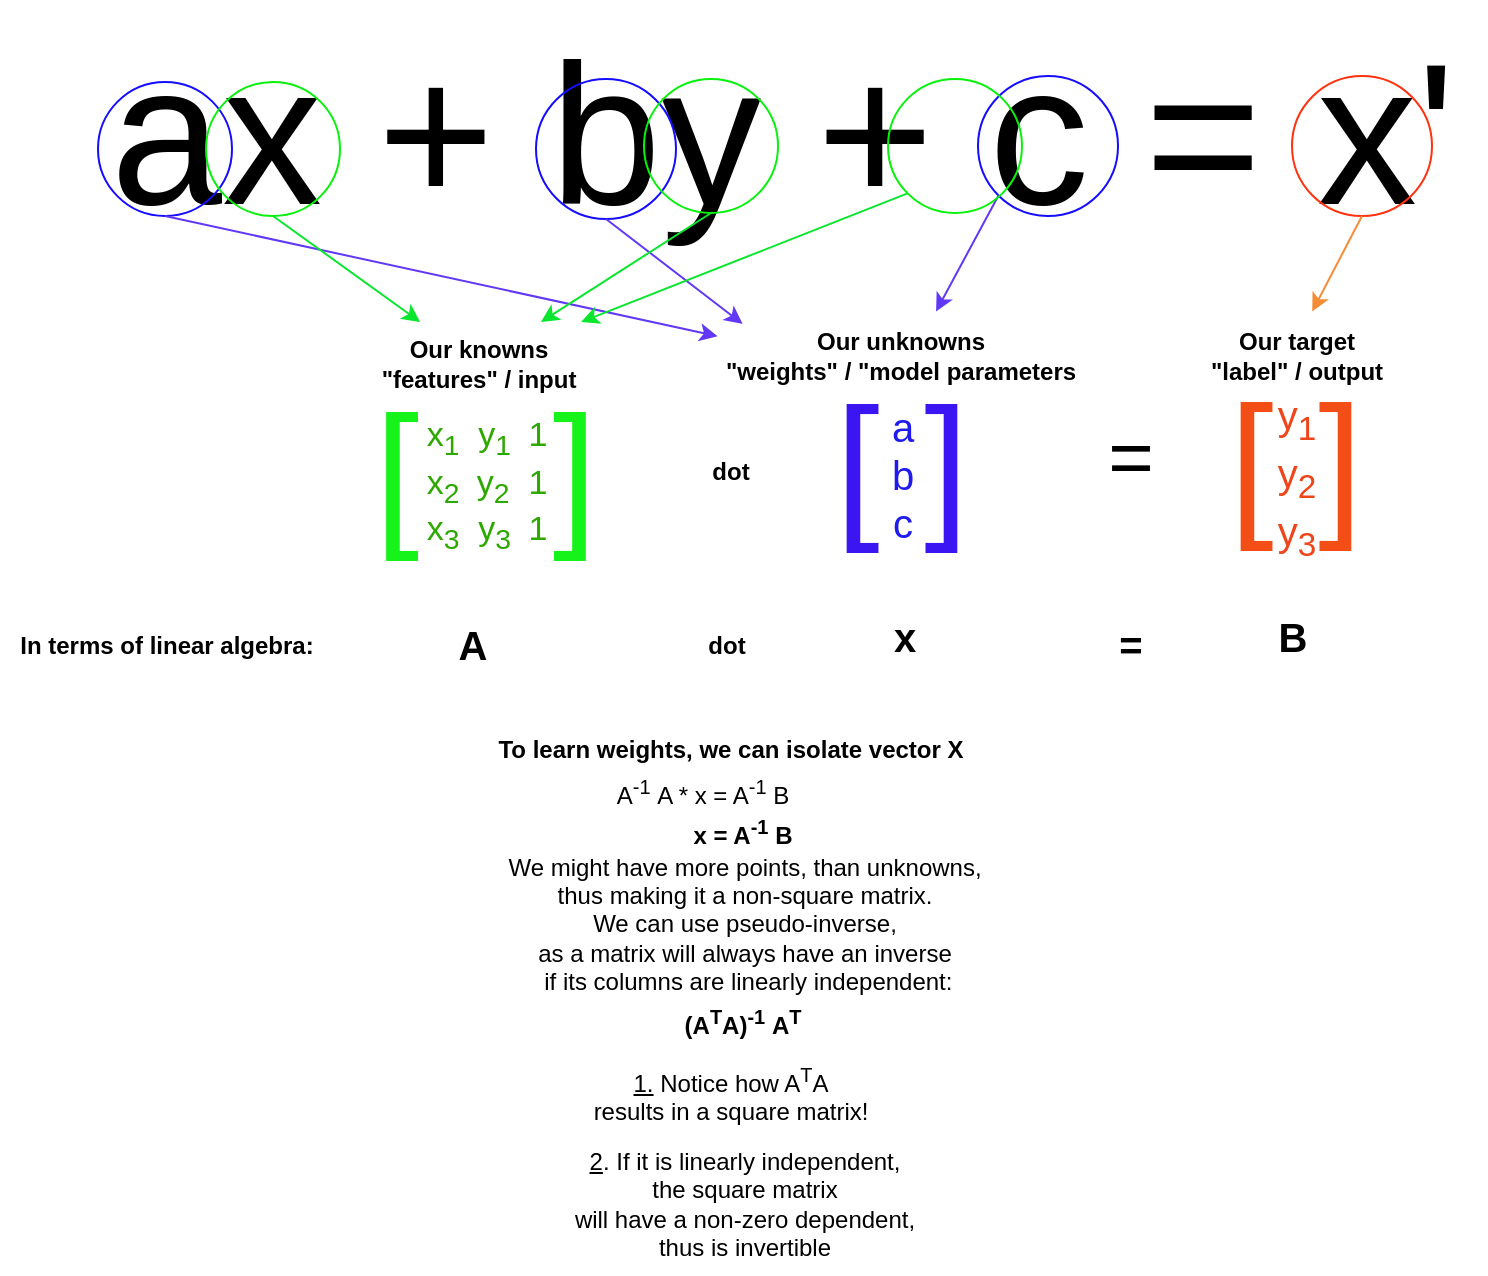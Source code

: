 <mxfile version="23.1.4" type="device">
  <diagram name="Page-1" id="A6gHz7y4pl0UzIe4a-nL">
    <mxGraphModel dx="1235" dy="624" grid="0" gridSize="10" guides="1" tooltips="1" connect="1" arrows="1" fold="1" page="1" pageScale="1" pageWidth="827" pageHeight="1169" math="0" shadow="0">
      <root>
        <mxCell id="0" />
        <mxCell id="1" parent="0" />
        <mxCell id="99eHCPfKFET1jwEx7BNB-6" value="&lt;font style=&quot;font-size: 100px;&quot;&gt;ax + by + c = x&#39;&lt;/font&gt;" style="text;html=1;align=center;verticalAlign=middle;resizable=0;points=[];autosize=1;strokeColor=none;fillColor=none;" vertex="1" parent="1">
          <mxGeometry x="76" y="55" width="690" height="132" as="geometry" />
        </mxCell>
        <mxCell id="99eHCPfKFET1jwEx7BNB-3" value="" style="ellipse;whiteSpace=wrap;html=1;aspect=fixed;fillColor=none;strokeColor=#150DFF;" vertex="1" parent="1">
          <mxGeometry x="79" y="96" width="67" height="67" as="geometry" />
        </mxCell>
        <mxCell id="99eHCPfKFET1jwEx7BNB-7" value="" style="ellipse;whiteSpace=wrap;html=1;aspect=fixed;fillColor=none;strokeColor=#150DFF;" vertex="1" parent="1">
          <mxGeometry x="298" y="94.5" width="70" height="70" as="geometry" />
        </mxCell>
        <mxCell id="99eHCPfKFET1jwEx7BNB-8" value="" style="ellipse;whiteSpace=wrap;html=1;aspect=fixed;fillColor=none;strokeColor=#150DFF;" vertex="1" parent="1">
          <mxGeometry x="519" y="93" width="70" height="70" as="geometry" />
        </mxCell>
        <mxCell id="99eHCPfKFET1jwEx7BNB-9" value="&lt;font color=&quot;#3b16f3&quot; style=&quot;font-size: 80px;&quot;&gt;[ ]&lt;/font&gt;" style="text;html=1;align=center;verticalAlign=middle;whiteSpace=wrap;rounded=0;" vertex="1" parent="1">
          <mxGeometry x="386" y="272" width="190" height="30" as="geometry" />
        </mxCell>
        <mxCell id="99eHCPfKFET1jwEx7BNB-11" value="&lt;font color=&quot;#1f1bee&quot; style=&quot;font-size: 20px;&quot;&gt;a&lt;br&gt;b&lt;br&gt;c&lt;/font&gt;" style="text;html=1;align=center;verticalAlign=middle;resizable=0;points=[];autosize=1;strokeColor=none;fillColor=none;" vertex="1" parent="1">
          <mxGeometry x="466" y="247" width="30" height="90" as="geometry" />
        </mxCell>
        <mxCell id="99eHCPfKFET1jwEx7BNB-12" value="" style="endArrow=classic;html=1;rounded=0;exitX=0.5;exitY=1;exitDx=0;exitDy=0;strokeColor=#6138f5;entryX=0.03;entryY=0.271;entryDx=0;entryDy=0;entryPerimeter=0;" edge="1" parent="1" source="99eHCPfKFET1jwEx7BNB-3" target="99eHCPfKFET1jwEx7BNB-13">
          <mxGeometry width="50" height="50" relative="1" as="geometry">
            <mxPoint x="272" y="263" as="sourcePoint" />
            <mxPoint x="191" y="248" as="targetPoint" />
          </mxGeometry>
        </mxCell>
        <mxCell id="99eHCPfKFET1jwEx7BNB-13" value="Our unknowns&lt;br&gt;&quot;weights&quot; / &quot;model parameters" style="text;html=1;align=center;verticalAlign=middle;resizable=0;points=[];autosize=1;strokeColor=none;fillColor=none;fontStyle=1" vertex="1" parent="1">
          <mxGeometry x="383" y="212" width="193" height="41" as="geometry" />
        </mxCell>
        <mxCell id="99eHCPfKFET1jwEx7BNB-14" value="&lt;font color=&quot;#f34e16&quot; style=&quot;font-size: 80px;&quot;&gt;[ ]&lt;/font&gt;" style="text;html=1;align=center;verticalAlign=middle;whiteSpace=wrap;rounded=0;" vertex="1" parent="1">
          <mxGeometry x="583" y="271" width="190" height="30" as="geometry" />
        </mxCell>
        <mxCell id="99eHCPfKFET1jwEx7BNB-15" value="&lt;span style=&quot;font-size: 20px;&quot;&gt;&lt;font color=&quot;#ee451b&quot;&gt;y&lt;sub style=&quot;&quot;&gt;1&lt;br&gt;&lt;/sub&gt;y&lt;sub style=&quot;&quot;&gt;2&lt;br&gt;&lt;/sub&gt;y&lt;sub style=&quot;&quot;&gt;3&lt;/sub&gt;&lt;/font&gt;&lt;br&gt;&lt;/span&gt;" style="text;html=1;align=center;verticalAlign=middle;resizable=0;points=[];autosize=1;strokeColor=none;fillColor=none;" vertex="1" parent="1">
          <mxGeometry x="659.5" y="245" width="37" height="98" as="geometry" />
        </mxCell>
        <mxCell id="99eHCPfKFET1jwEx7BNB-16" value="Our target&lt;br&gt;&quot;label&quot; / output" style="text;html=1;align=center;verticalAlign=middle;resizable=0;points=[];autosize=1;strokeColor=none;fillColor=none;fontStyle=1" vertex="1" parent="1">
          <mxGeometry x="626" y="212" width="104" height="41" as="geometry" />
        </mxCell>
        <mxCell id="99eHCPfKFET1jwEx7BNB-19" value="&lt;font style=&quot;font-size: 39px;&quot;&gt;=&lt;/font&gt;" style="text;html=1;align=center;verticalAlign=middle;resizable=0;points=[];autosize=1;strokeColor=none;fillColor=none;" vertex="1" parent="1">
          <mxGeometry x="574" y="254" width="41" height="59" as="geometry" />
        </mxCell>
        <mxCell id="99eHCPfKFET1jwEx7BNB-20" value="" style="ellipse;whiteSpace=wrap;html=1;aspect=fixed;fillColor=none;strokeColor=#ff330f;" vertex="1" parent="1">
          <mxGeometry x="676" y="93" width="70" height="70" as="geometry" />
        </mxCell>
        <mxCell id="99eHCPfKFET1jwEx7BNB-21" value="" style="endArrow=classic;html=1;rounded=0;exitX=0.5;exitY=1;exitDx=0;exitDy=0;strokeColor=#6138f5;entryX=0.095;entryY=0.122;entryDx=0;entryDy=0;entryPerimeter=0;" edge="1" parent="1" source="99eHCPfKFET1jwEx7BNB-7" target="99eHCPfKFET1jwEx7BNB-13">
          <mxGeometry width="50" height="50" relative="1" as="geometry">
            <mxPoint x="122" y="173" as="sourcePoint" />
            <mxPoint x="444" y="233" as="targetPoint" />
          </mxGeometry>
        </mxCell>
        <mxCell id="99eHCPfKFET1jwEx7BNB-22" value="" style="endArrow=classic;html=1;rounded=0;exitX=0;exitY=1;exitDx=0;exitDy=0;strokeColor=#6138f5;entryX=0.596;entryY=-0.031;entryDx=0;entryDy=0;entryPerimeter=0;" edge="1" parent="1" source="99eHCPfKFET1jwEx7BNB-8" target="99eHCPfKFET1jwEx7BNB-13">
          <mxGeometry width="50" height="50" relative="1" as="geometry">
            <mxPoint x="343" y="175" as="sourcePoint" />
            <mxPoint x="450" y="227" as="targetPoint" />
          </mxGeometry>
        </mxCell>
        <mxCell id="99eHCPfKFET1jwEx7BNB-23" value="&lt;font color=&quot;#16f31a&quot; style=&quot;font-size: 80px;&quot;&gt;[&amp;nbsp; &amp;nbsp;]&lt;/font&gt;" style="text;html=1;align=center;verticalAlign=middle;whiteSpace=wrap;rounded=0;" vertex="1" parent="1">
          <mxGeometry x="178" y="276" width="190" height="30" as="geometry" />
        </mxCell>
        <mxCell id="99eHCPfKFET1jwEx7BNB-24" value="Our knowns&lt;br&gt;&quot;features&quot; / input" style="text;html=1;align=center;verticalAlign=middle;resizable=0;points=[];autosize=1;strokeColor=none;fillColor=none;fontStyle=1" vertex="1" parent="1">
          <mxGeometry x="211" y="216" width="115" height="41" as="geometry" />
        </mxCell>
        <mxCell id="99eHCPfKFET1jwEx7BNB-25" value="&lt;font style=&quot;font-size: 17px;&quot; color=&quot;#2da800&quot;&gt;x&lt;sub style=&quot;&quot;&gt;1&lt;/sub&gt;&amp;nbsp; y&lt;sub style=&quot;&quot;&gt;1&amp;nbsp;&lt;/sub&gt;&amp;nbsp;1&lt;br&gt;x&lt;span style=&quot;&quot;&gt;&lt;sub&gt;2&amp;nbsp;&lt;/sub&gt;&lt;/span&gt;&amp;nbsp;y&lt;span style=&quot;&quot;&gt;&lt;sub&gt;2&lt;/sub&gt;&lt;/span&gt;&amp;nbsp; 1&lt;br&gt;x&lt;sub style=&quot;&quot;&gt;3&lt;/sub&gt;&amp;nbsp; y&lt;span style=&quot;&quot;&gt;&lt;sub&gt;3&amp;nbsp;&lt;/sub&gt;&lt;/span&gt;&amp;nbsp;1&lt;/font&gt;" style="text;html=1;align=center;verticalAlign=middle;whiteSpace=wrap;rounded=0;" vertex="1" parent="1">
          <mxGeometry x="222.5" y="283" width="101" height="30" as="geometry" />
        </mxCell>
        <mxCell id="99eHCPfKFET1jwEx7BNB-27" value="" style="endArrow=classic;html=1;rounded=0;exitX=0.5;exitY=1;exitDx=0;exitDy=0;strokeColor=#f58d38;entryX=0.578;entryY=-0.031;entryDx=0;entryDy=0;entryPerimeter=0;" edge="1" parent="1" source="99eHCPfKFET1jwEx7BNB-20" target="99eHCPfKFET1jwEx7BNB-16">
          <mxGeometry width="50" height="50" relative="1" as="geometry">
            <mxPoint x="539" y="163" as="sourcePoint" />
            <mxPoint x="498" y="221" as="targetPoint" />
          </mxGeometry>
        </mxCell>
        <mxCell id="99eHCPfKFET1jwEx7BNB-28" value="&lt;b&gt;dot&lt;/b&gt;" style="text;html=1;align=center;verticalAlign=middle;resizable=0;points=[];autosize=1;strokeColor=none;fillColor=none;" vertex="1" parent="1">
          <mxGeometry x="376" y="278" width="37" height="26" as="geometry" />
        </mxCell>
        <mxCell id="99eHCPfKFET1jwEx7BNB-29" value="" style="ellipse;whiteSpace=wrap;html=1;aspect=fixed;fillColor=none;strokeColor=#07f20b;" vertex="1" parent="1">
          <mxGeometry x="133" y="96" width="67" height="67" as="geometry" />
        </mxCell>
        <mxCell id="99eHCPfKFET1jwEx7BNB-30" value="" style="ellipse;whiteSpace=wrap;html=1;aspect=fixed;fillColor=none;strokeColor=#07f20b;" vertex="1" parent="1">
          <mxGeometry x="352" y="94.5" width="67" height="67" as="geometry" />
        </mxCell>
        <mxCell id="99eHCPfKFET1jwEx7BNB-31" value="" style="ellipse;whiteSpace=wrap;html=1;aspect=fixed;fillColor=none;strokeColor=#07f20b;" vertex="1" parent="1">
          <mxGeometry x="474" y="94.5" width="67" height="67" as="geometry" />
        </mxCell>
        <mxCell id="99eHCPfKFET1jwEx7BNB-32" value="" style="endArrow=classic;html=1;rounded=0;exitX=0.5;exitY=1;exitDx=0;exitDy=0;strokeColor=#0ae62e;" edge="1" parent="1" source="99eHCPfKFET1jwEx7BNB-29" target="99eHCPfKFET1jwEx7BNB-24">
          <mxGeometry width="50" height="50" relative="1" as="geometry">
            <mxPoint x="123" y="173" as="sourcePoint" />
            <mxPoint x="399" y="233" as="targetPoint" />
          </mxGeometry>
        </mxCell>
        <mxCell id="99eHCPfKFET1jwEx7BNB-33" value="" style="endArrow=classic;html=1;rounded=0;exitX=0.5;exitY=1;exitDx=0;exitDy=0;strokeColor=#0ae62e;" edge="1" parent="1" source="99eHCPfKFET1jwEx7BNB-30" target="99eHCPfKFET1jwEx7BNB-24">
          <mxGeometry width="50" height="50" relative="1" as="geometry">
            <mxPoint x="177" y="173" as="sourcePoint" />
            <mxPoint x="250" y="226" as="targetPoint" />
          </mxGeometry>
        </mxCell>
        <mxCell id="99eHCPfKFET1jwEx7BNB-34" value="" style="endArrow=classic;html=1;rounded=0;exitX=0;exitY=1;exitDx=0;exitDy=0;strokeColor=#0ae62e;" edge="1" parent="1" source="99eHCPfKFET1jwEx7BNB-31" target="99eHCPfKFET1jwEx7BNB-24">
          <mxGeometry width="50" height="50" relative="1" as="geometry">
            <mxPoint x="395" y="172" as="sourcePoint" />
            <mxPoint x="310" y="226" as="targetPoint" />
          </mxGeometry>
        </mxCell>
        <mxCell id="99eHCPfKFET1jwEx7BNB-35" value="&lt;b&gt;In terms of linear algebra:&lt;/b&gt;" style="text;html=1;align=center;verticalAlign=middle;resizable=0;points=[];autosize=1;strokeColor=none;fillColor=none;" vertex="1" parent="1">
          <mxGeometry x="30" y="365" width="165" height="26" as="geometry" />
        </mxCell>
        <mxCell id="99eHCPfKFET1jwEx7BNB-36" value="&lt;b&gt;&lt;font style=&quot;font-size: 20px;&quot;&gt;A&lt;/font&gt;&lt;/b&gt;" style="text;html=1;align=center;verticalAlign=middle;resizable=0;points=[];autosize=1;strokeColor=none;fillColor=none;" vertex="1" parent="1">
          <mxGeometry x="250" y="359" width="32" height="36" as="geometry" />
        </mxCell>
        <mxCell id="99eHCPfKFET1jwEx7BNB-38" value="&lt;span style=&quot;font-size: 20px;&quot;&gt;&lt;b&gt;x&lt;/b&gt;&lt;/span&gt;" style="text;html=1;align=center;verticalAlign=middle;resizable=0;points=[];autosize=1;strokeColor=none;fillColor=none;" vertex="1" parent="1">
          <mxGeometry x="467" y="355" width="29" height="36" as="geometry" />
        </mxCell>
        <mxCell id="99eHCPfKFET1jwEx7BNB-40" value="&lt;span style=&quot;font-size: 20px;&quot;&gt;&lt;b&gt;=&lt;/b&gt;&lt;/span&gt;" style="text;html=1;align=center;verticalAlign=middle;resizable=0;points=[];autosize=1;strokeColor=none;fillColor=none;" vertex="1" parent="1">
          <mxGeometry x="579.5" y="359" width="30" height="36" as="geometry" />
        </mxCell>
        <mxCell id="99eHCPfKFET1jwEx7BNB-41" value="&lt;span style=&quot;font-size: 20px;&quot;&gt;&lt;b&gt;B&lt;/b&gt;&lt;/span&gt;" style="text;html=1;align=center;verticalAlign=middle;resizable=0;points=[];autosize=1;strokeColor=none;fillColor=none;" vertex="1" parent="1">
          <mxGeometry x="659.5" y="355" width="32" height="36" as="geometry" />
        </mxCell>
        <mxCell id="99eHCPfKFET1jwEx7BNB-42" value="&lt;b&gt;dot&lt;/b&gt;" style="text;html=1;align=center;verticalAlign=middle;resizable=0;points=[];autosize=1;strokeColor=none;fillColor=none;" vertex="1" parent="1">
          <mxGeometry x="374" y="365" width="37" height="26" as="geometry" />
        </mxCell>
        <mxCell id="99eHCPfKFET1jwEx7BNB-43" value="&lt;b&gt;To learn weights, we can isolate vector X&lt;br&gt;&lt;/b&gt;" style="text;html=1;align=center;verticalAlign=middle;resizable=0;points=[];autosize=1;strokeColor=none;fillColor=none;" vertex="1" parent="1">
          <mxGeometry x="269" y="417" width="251" height="26" as="geometry" />
        </mxCell>
        <mxCell id="99eHCPfKFET1jwEx7BNB-44" value="A&lt;sup&gt;-1&lt;/sup&gt;&amp;nbsp;A * x = A&lt;sup&gt;-1&lt;/sup&gt;&amp;nbsp;B" style="text;html=1;align=center;verticalAlign=middle;resizable=0;points=[];autosize=1;strokeColor=none;fillColor=none;" vertex="1" parent="1">
          <mxGeometry x="329" y="436" width="104" height="29" as="geometry" />
        </mxCell>
        <mxCell id="99eHCPfKFET1jwEx7BNB-45" value="x = A&lt;sup&gt;-1&lt;/sup&gt;&amp;nbsp;B" style="text;html=1;align=center;verticalAlign=middle;resizable=0;points=[];autosize=1;strokeColor=none;fillColor=none;fontStyle=1" vertex="1" parent="1">
          <mxGeometry x="367" y="456" width="67" height="29" as="geometry" />
        </mxCell>
        <mxCell id="99eHCPfKFET1jwEx7BNB-46" value="We might have more points, than unknowns, &lt;br&gt;thus making it a non-square matrix.&lt;br&gt;We can use pseudo-inverse, &lt;br&gt;as a matrix will always have an inverse&lt;br&gt;&amp;nbsp;if its columns are linearly independent:" style="text;html=1;align=center;verticalAlign=middle;resizable=0;points=[];autosize=1;strokeColor=none;fillColor=none;" vertex="1" parent="1">
          <mxGeometry x="274" y="475" width="255" height="84" as="geometry" />
        </mxCell>
        <mxCell id="99eHCPfKFET1jwEx7BNB-47" value="(A&lt;sup&gt;T&lt;/sup&gt;A)&lt;sup&gt;-1&lt;/sup&gt;&amp;nbsp;A&lt;sup&gt;T&lt;/sup&gt;" style="text;html=1;align=center;verticalAlign=middle;resizable=0;points=[];autosize=1;strokeColor=none;fillColor=none;fontStyle=1" vertex="1" parent="1">
          <mxGeometry x="362.5" y="551" width="76" height="29" as="geometry" />
        </mxCell>
        <mxCell id="99eHCPfKFET1jwEx7BNB-48" value="&lt;u&gt;1.&lt;/u&gt; Notice how A&lt;sup&gt;T&lt;/sup&gt;A&lt;br&gt;results in a square matrix!" style="text;html=1;align=center;verticalAlign=middle;resizable=0;points=[];autosize=1;strokeColor=none;fillColor=none;" vertex="1" parent="1">
          <mxGeometry x="317" y="580" width="155" height="43" as="geometry" />
        </mxCell>
        <mxCell id="99eHCPfKFET1jwEx7BNB-49" value="&lt;u&gt;2&lt;/u&gt;. If it is linearly independent, &lt;br&gt;the square matrix&lt;br&gt;will have a non-zero dependent,&lt;br&gt;thus is invertible" style="text;html=1;align=center;verticalAlign=middle;resizable=0;points=[];autosize=1;strokeColor=none;fillColor=none;" vertex="1" parent="1">
          <mxGeometry x="307.5" y="622" width="188" height="70" as="geometry" />
        </mxCell>
      </root>
    </mxGraphModel>
  </diagram>
</mxfile>
